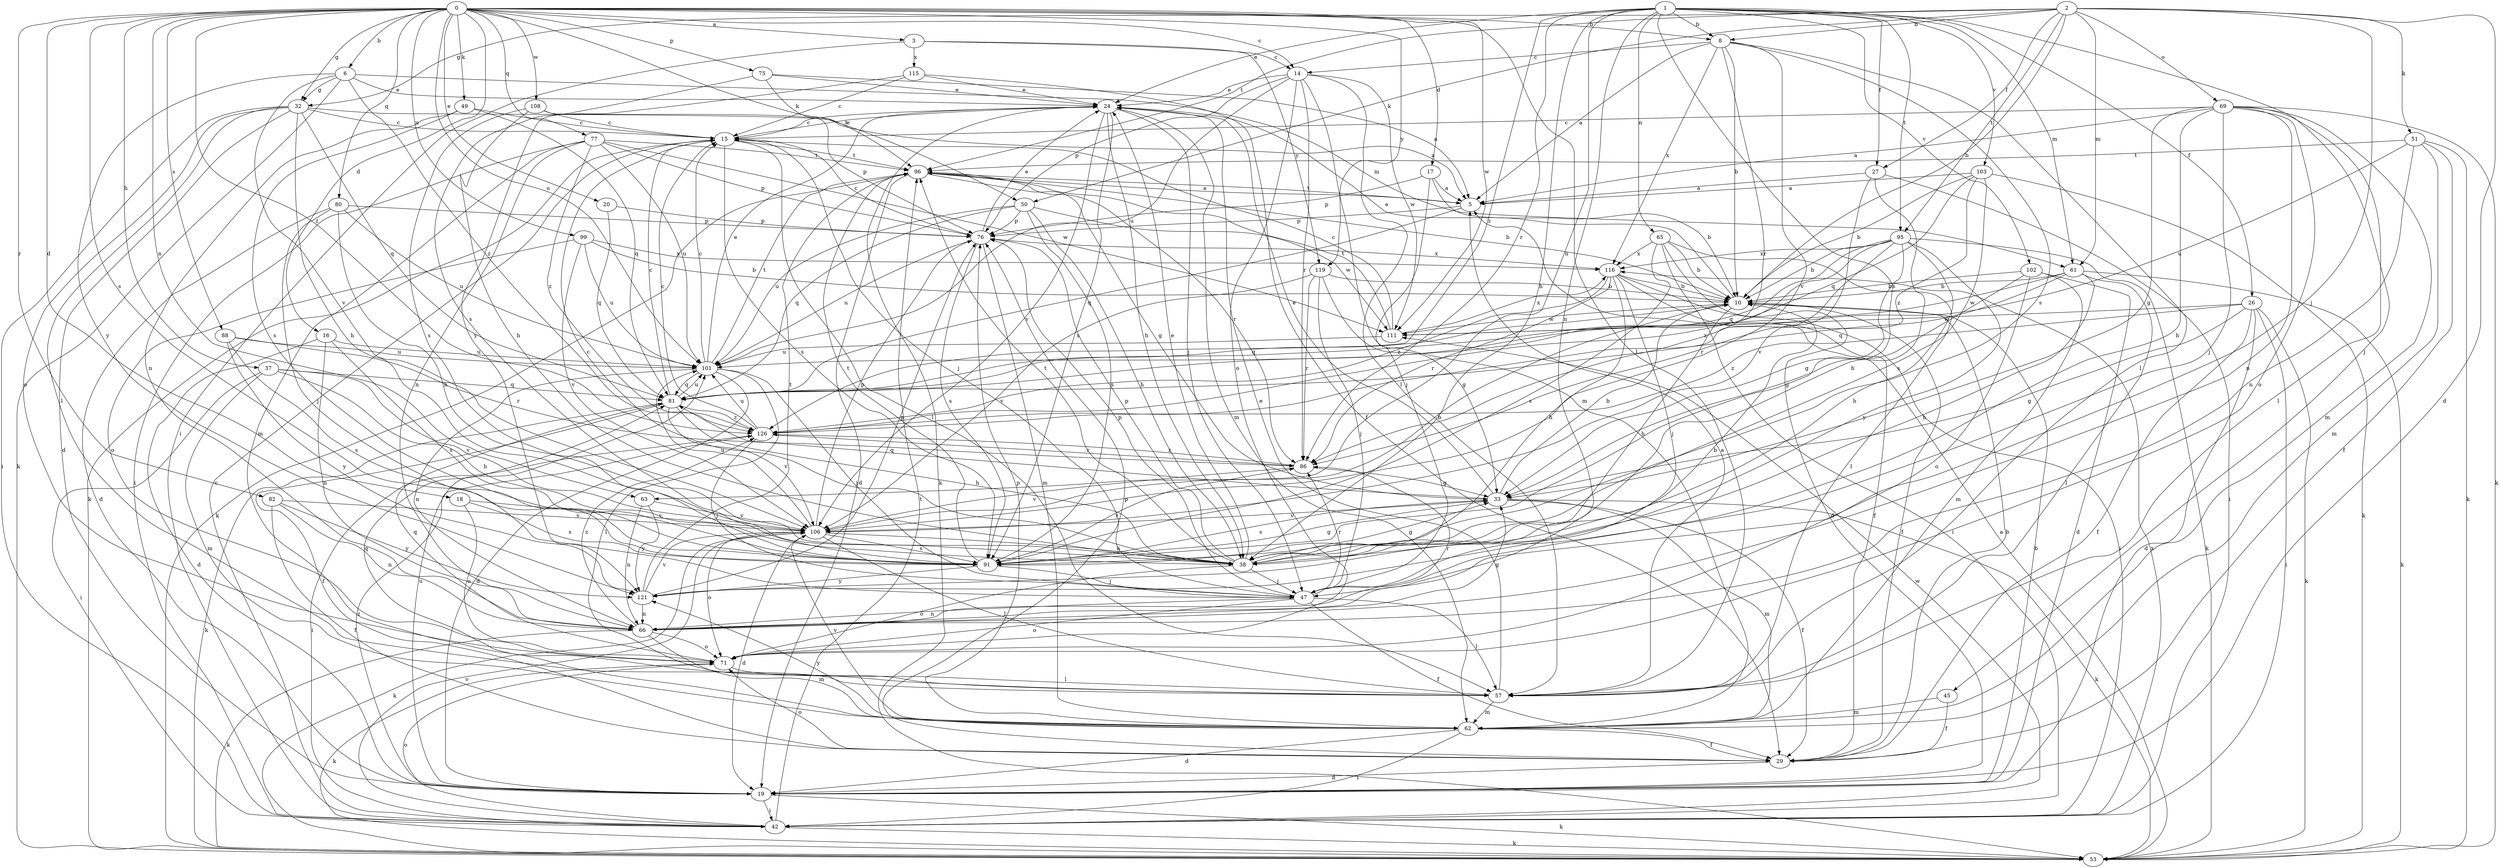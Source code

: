 strict digraph  {
0;
1;
2;
3;
5;
6;
8;
10;
14;
15;
16;
17;
18;
19;
20;
24;
26;
27;
29;
32;
33;
37;
38;
42;
45;
47;
49;
50;
51;
53;
57;
61;
62;
63;
65;
66;
69;
71;
75;
76;
77;
80;
81;
82;
86;
88;
91;
95;
96;
99;
101;
102;
103;
106;
108;
111;
115;
116;
119;
121;
126;
0 -> 3  [label=a];
0 -> 6  [label=b];
0 -> 8  [label=b];
0 -> 14  [label=c];
0 -> 16  [label=d];
0 -> 17  [label=d];
0 -> 18  [label=d];
0 -> 20  [label=e];
0 -> 32  [label=g];
0 -> 37  [label=h];
0 -> 49  [label=k];
0 -> 50  [label=k];
0 -> 57  [label=l];
0 -> 63  [label=n];
0 -> 75  [label=p];
0 -> 77  [label=q];
0 -> 80  [label=q];
0 -> 82  [label=r];
0 -> 88  [label=s];
0 -> 91  [label=s];
0 -> 99  [label=u];
0 -> 101  [label=u];
0 -> 108  [label=w];
0 -> 111  [label=w];
0 -> 119  [label=y];
0 -> 126  [label=z];
1 -> 8  [label=b];
1 -> 24  [label=e];
1 -> 26  [label=f];
1 -> 27  [label=f];
1 -> 38  [label=h];
1 -> 45  [label=j];
1 -> 61  [label=m];
1 -> 63  [label=n];
1 -> 65  [label=n];
1 -> 66  [label=n];
1 -> 86  [label=r];
1 -> 91  [label=s];
1 -> 95  [label=t];
1 -> 102  [label=v];
1 -> 103  [label=v];
1 -> 126  [label=z];
2 -> 8  [label=b];
2 -> 10  [label=b];
2 -> 19  [label=d];
2 -> 27  [label=f];
2 -> 32  [label=g];
2 -> 47  [label=j];
2 -> 50  [label=k];
2 -> 51  [label=k];
2 -> 61  [label=m];
2 -> 69  [label=o];
2 -> 95  [label=t];
2 -> 96  [label=t];
3 -> 14  [label=c];
3 -> 42  [label=i];
3 -> 115  [label=x];
3 -> 119  [label=y];
5 -> 76  [label=p];
5 -> 81  [label=q];
5 -> 96  [label=t];
6 -> 24  [label=e];
6 -> 32  [label=g];
6 -> 53  [label=k];
6 -> 61  [label=m];
6 -> 106  [label=v];
6 -> 121  [label=y];
6 -> 126  [label=z];
8 -> 5  [label=a];
8 -> 10  [label=b];
8 -> 14  [label=c];
8 -> 57  [label=l];
8 -> 86  [label=r];
8 -> 91  [label=s];
8 -> 106  [label=v];
8 -> 116  [label=x];
10 -> 24  [label=e];
10 -> 29  [label=f];
10 -> 38  [label=h];
10 -> 81  [label=q];
10 -> 111  [label=w];
14 -> 24  [label=e];
14 -> 57  [label=l];
14 -> 62  [label=m];
14 -> 71  [label=o];
14 -> 76  [label=p];
14 -> 86  [label=r];
14 -> 101  [label=u];
14 -> 111  [label=w];
15 -> 24  [label=e];
15 -> 47  [label=j];
15 -> 53  [label=k];
15 -> 57  [label=l];
15 -> 91  [label=s];
15 -> 96  [label=t];
16 -> 19  [label=d];
16 -> 66  [label=n];
16 -> 91  [label=s];
16 -> 101  [label=u];
17 -> 5  [label=a];
17 -> 10  [label=b];
17 -> 47  [label=j];
17 -> 76  [label=p];
18 -> 71  [label=o];
18 -> 91  [label=s];
18 -> 106  [label=v];
19 -> 10  [label=b];
19 -> 42  [label=i];
19 -> 53  [label=k];
19 -> 101  [label=u];
19 -> 126  [label=z];
20 -> 76  [label=p];
20 -> 81  [label=q];
24 -> 15  [label=c];
24 -> 38  [label=h];
24 -> 47  [label=j];
24 -> 53  [label=k];
24 -> 62  [label=m];
24 -> 91  [label=s];
24 -> 106  [label=v];
26 -> 19  [label=d];
26 -> 29  [label=f];
26 -> 33  [label=g];
26 -> 42  [label=i];
26 -> 53  [label=k];
26 -> 111  [label=w];
26 -> 126  [label=z];
27 -> 5  [label=a];
27 -> 38  [label=h];
27 -> 42  [label=i];
27 -> 106  [label=v];
29 -> 10  [label=b];
29 -> 19  [label=d];
29 -> 71  [label=o];
29 -> 76  [label=p];
32 -> 5  [label=a];
32 -> 15  [label=c];
32 -> 19  [label=d];
32 -> 38  [label=h];
32 -> 42  [label=i];
32 -> 57  [label=l];
32 -> 71  [label=o];
32 -> 81  [label=q];
33 -> 10  [label=b];
33 -> 24  [label=e];
33 -> 29  [label=f];
33 -> 53  [label=k];
33 -> 62  [label=m];
33 -> 81  [label=q];
33 -> 91  [label=s];
33 -> 106  [label=v];
37 -> 38  [label=h];
37 -> 42  [label=i];
37 -> 62  [label=m];
37 -> 81  [label=q];
37 -> 106  [label=v];
38 -> 15  [label=c];
38 -> 24  [label=e];
38 -> 33  [label=g];
38 -> 47  [label=j];
38 -> 71  [label=o];
38 -> 76  [label=p];
38 -> 96  [label=t];
42 -> 15  [label=c];
42 -> 53  [label=k];
42 -> 71  [label=o];
42 -> 96  [label=t];
42 -> 106  [label=v];
42 -> 111  [label=w];
42 -> 116  [label=x];
45 -> 29  [label=f];
45 -> 62  [label=m];
47 -> 29  [label=f];
47 -> 57  [label=l];
47 -> 66  [label=n];
47 -> 71  [label=o];
47 -> 76  [label=p];
47 -> 86  [label=r];
49 -> 15  [label=c];
49 -> 66  [label=n];
49 -> 81  [label=q];
49 -> 91  [label=s];
50 -> 38  [label=h];
50 -> 76  [label=p];
50 -> 81  [label=q];
50 -> 91  [label=s];
50 -> 101  [label=u];
50 -> 111  [label=w];
51 -> 29  [label=f];
51 -> 53  [label=k];
51 -> 62  [label=m];
51 -> 66  [label=n];
51 -> 96  [label=t];
51 -> 101  [label=u];
53 -> 5  [label=a];
57 -> 5  [label=a];
57 -> 24  [label=e];
57 -> 62  [label=m];
57 -> 81  [label=q];
61 -> 10  [label=b];
61 -> 38  [label=h];
61 -> 53  [label=k];
61 -> 57  [label=l];
61 -> 81  [label=q];
61 -> 111  [label=w];
62 -> 19  [label=d];
62 -> 29  [label=f];
62 -> 42  [label=i];
62 -> 76  [label=p];
62 -> 106  [label=v];
62 -> 121  [label=y];
63 -> 66  [label=n];
63 -> 106  [label=v];
63 -> 121  [label=y];
65 -> 10  [label=b];
65 -> 19  [label=d];
65 -> 42  [label=i];
65 -> 57  [label=l];
65 -> 91  [label=s];
65 -> 116  [label=x];
66 -> 33  [label=g];
66 -> 53  [label=k];
66 -> 62  [label=m];
66 -> 71  [label=o];
66 -> 86  [label=r];
66 -> 126  [label=z];
69 -> 5  [label=a];
69 -> 15  [label=c];
69 -> 33  [label=g];
69 -> 38  [label=h];
69 -> 47  [label=j];
69 -> 53  [label=k];
69 -> 57  [label=l];
69 -> 62  [label=m];
69 -> 66  [label=n];
69 -> 71  [label=o];
71 -> 53  [label=k];
71 -> 57  [label=l];
71 -> 81  [label=q];
75 -> 5  [label=a];
75 -> 24  [label=e];
75 -> 91  [label=s];
75 -> 96  [label=t];
76 -> 15  [label=c];
76 -> 24  [label=e];
76 -> 62  [label=m];
76 -> 91  [label=s];
76 -> 101  [label=u];
76 -> 116  [label=x];
77 -> 42  [label=i];
77 -> 62  [label=m];
77 -> 66  [label=n];
77 -> 76  [label=p];
77 -> 96  [label=t];
77 -> 101  [label=u];
77 -> 111  [label=w];
77 -> 126  [label=z];
80 -> 19  [label=d];
80 -> 38  [label=h];
80 -> 47  [label=j];
80 -> 76  [label=p];
80 -> 101  [label=u];
81 -> 15  [label=c];
81 -> 29  [label=f];
81 -> 38  [label=h];
81 -> 53  [label=k];
81 -> 101  [label=u];
81 -> 106  [label=v];
81 -> 126  [label=z];
82 -> 29  [label=f];
82 -> 66  [label=n];
82 -> 106  [label=v];
82 -> 121  [label=y];
86 -> 33  [label=g];
86 -> 106  [label=v];
86 -> 126  [label=z];
88 -> 86  [label=r];
88 -> 91  [label=s];
88 -> 101  [label=u];
88 -> 121  [label=y];
91 -> 33  [label=g];
91 -> 47  [label=j];
91 -> 86  [label=r];
91 -> 96  [label=t];
91 -> 121  [label=y];
95 -> 10  [label=b];
95 -> 33  [label=g];
95 -> 38  [label=h];
95 -> 53  [label=k];
95 -> 81  [label=q];
95 -> 86  [label=r];
95 -> 116  [label=x];
95 -> 121  [label=y];
95 -> 126  [label=z];
96 -> 5  [label=a];
96 -> 10  [label=b];
96 -> 19  [label=d];
96 -> 33  [label=g];
96 -> 53  [label=k];
96 -> 86  [label=r];
99 -> 10  [label=b];
99 -> 71  [label=o];
99 -> 101  [label=u];
99 -> 106  [label=v];
99 -> 116  [label=x];
101 -> 15  [label=c];
101 -> 19  [label=d];
101 -> 24  [label=e];
101 -> 47  [label=j];
101 -> 57  [label=l];
101 -> 66  [label=n];
101 -> 81  [label=q];
101 -> 96  [label=t];
102 -> 10  [label=b];
102 -> 19  [label=d];
102 -> 33  [label=g];
102 -> 62  [label=m];
102 -> 71  [label=o];
103 -> 5  [label=a];
103 -> 10  [label=b];
103 -> 53  [label=k];
103 -> 81  [label=q];
103 -> 91  [label=s];
103 -> 126  [label=z];
106 -> 10  [label=b];
106 -> 19  [label=d];
106 -> 38  [label=h];
106 -> 53  [label=k];
106 -> 57  [label=l];
106 -> 71  [label=o];
106 -> 76  [label=p];
106 -> 91  [label=s];
106 -> 101  [label=u];
108 -> 15  [label=c];
108 -> 38  [label=h];
108 -> 76  [label=p];
108 -> 91  [label=s];
111 -> 15  [label=c];
111 -> 96  [label=t];
111 -> 101  [label=u];
111 -> 116  [label=x];
115 -> 15  [label=c];
115 -> 24  [label=e];
115 -> 29  [label=f];
115 -> 121  [label=y];
116 -> 10  [label=b];
116 -> 29  [label=f];
116 -> 38  [label=h];
116 -> 42  [label=i];
116 -> 47  [label=j];
116 -> 86  [label=r];
116 -> 126  [label=z];
119 -> 10  [label=b];
119 -> 33  [label=g];
119 -> 47  [label=j];
119 -> 86  [label=r];
119 -> 106  [label=v];
121 -> 10  [label=b];
121 -> 66  [label=n];
121 -> 76  [label=p];
121 -> 96  [label=t];
121 -> 106  [label=v];
126 -> 15  [label=c];
126 -> 42  [label=i];
126 -> 47  [label=j];
126 -> 86  [label=r];
126 -> 101  [label=u];
}
